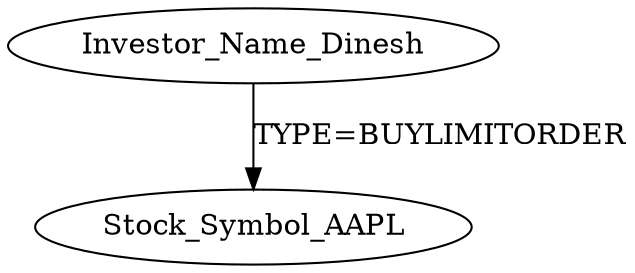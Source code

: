 digraph G {
  Investor_Name_Dinesh[];
  Stock_Symbol_AAPL[];
  Investor_Name_Dinesh -> Stock_Symbol_AAPL [ label="TYPE=BUYLIMITORDER" ];
}

